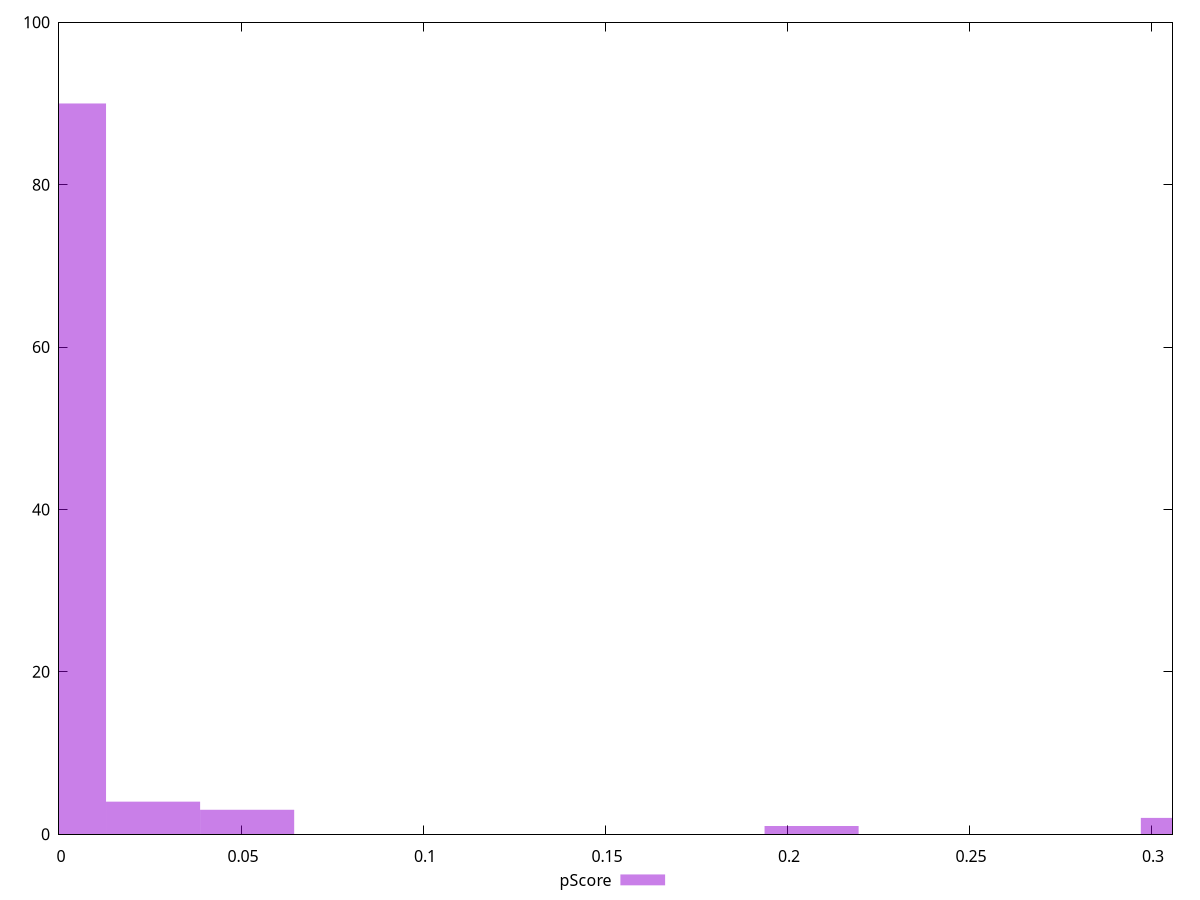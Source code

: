 reset

$pScore <<EOF
0 90
0.025842121544553166 4
0.05168424308910633 3
0.310105458534638 2
0.20673697235642532 1
EOF

set key outside below
set boxwidth 0.025842121544553166
set xrange [0:0.3058823529411765]
set yrange [0:100]
set trange [0:100]
set style fill transparent solid 0.5 noborder
set terminal svg size 640, 490 enhanced background rgb 'white'
set output "reports/report_00028_2021-02-24T12-49-42.674Z/uses-text-compression/samples/music/pScore/histogram.svg"

plot $pScore title "pScore" with boxes

reset
